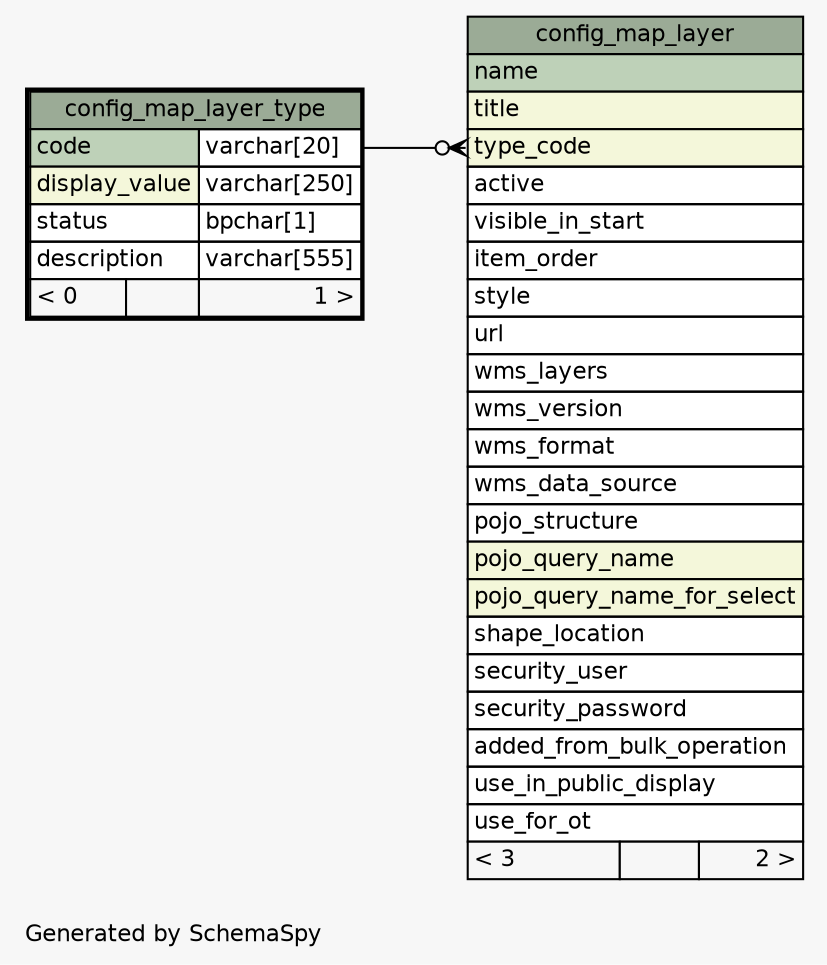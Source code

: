 // dot 2.36.0 on Windows 10 10.0
// SchemaSpy rev 590
digraph "oneDegreeRelationshipsDiagram" {
  graph [
    rankdir="RL"
    bgcolor="#f7f7f7"
    label="\nGenerated by SchemaSpy"
    labeljust="l"
    nodesep="0.18"
    ranksep="0.46"
    fontname="Helvetica"
    fontsize="11"
  ];
  node [
    fontname="Helvetica"
    fontsize="11"
    shape="plaintext"
  ];
  edge [
    arrowsize="0.8"
  ];
  "config_map_layer":"type_code":w -> "config_map_layer_type":"code.type":e [arrowhead=none dir=back arrowtail=crowodot];
  "config_map_layer" [
    label=<
    <TABLE BORDER="0" CELLBORDER="1" CELLSPACING="0" BGCOLOR="#ffffff">
      <TR><TD COLSPAN="3" BGCOLOR="#9bab96" ALIGN="CENTER">config_map_layer</TD></TR>
      <TR><TD PORT="name" COLSPAN="3" BGCOLOR="#bed1b8" ALIGN="LEFT">name</TD></TR>
      <TR><TD PORT="title" COLSPAN="3" BGCOLOR="#f4f7da" ALIGN="LEFT">title</TD></TR>
      <TR><TD PORT="type_code" COLSPAN="3" BGCOLOR="#f4f7da" ALIGN="LEFT">type_code</TD></TR>
      <TR><TD PORT="active" COLSPAN="3" ALIGN="LEFT">active</TD></TR>
      <TR><TD PORT="visible_in_start" COLSPAN="3" ALIGN="LEFT">visible_in_start</TD></TR>
      <TR><TD PORT="item_order" COLSPAN="3" ALIGN="LEFT">item_order</TD></TR>
      <TR><TD PORT="style" COLSPAN="3" ALIGN="LEFT">style</TD></TR>
      <TR><TD PORT="url" COLSPAN="3" ALIGN="LEFT">url</TD></TR>
      <TR><TD PORT="wms_layers" COLSPAN="3" ALIGN="LEFT">wms_layers</TD></TR>
      <TR><TD PORT="wms_version" COLSPAN="3" ALIGN="LEFT">wms_version</TD></TR>
      <TR><TD PORT="wms_format" COLSPAN="3" ALIGN="LEFT">wms_format</TD></TR>
      <TR><TD PORT="wms_data_source" COLSPAN="3" ALIGN="LEFT">wms_data_source</TD></TR>
      <TR><TD PORT="pojo_structure" COLSPAN="3" ALIGN="LEFT">pojo_structure</TD></TR>
      <TR><TD PORT="pojo_query_name" COLSPAN="3" BGCOLOR="#f4f7da" ALIGN="LEFT">pojo_query_name</TD></TR>
      <TR><TD PORT="pojo_query_name_for_select" COLSPAN="3" BGCOLOR="#f4f7da" ALIGN="LEFT">pojo_query_name_for_select</TD></TR>
      <TR><TD PORT="shape_location" COLSPAN="3" ALIGN="LEFT">shape_location</TD></TR>
      <TR><TD PORT="security_user" COLSPAN="3" ALIGN="LEFT">security_user</TD></TR>
      <TR><TD PORT="security_password" COLSPAN="3" ALIGN="LEFT">security_password</TD></TR>
      <TR><TD PORT="added_from_bulk_operation" COLSPAN="3" ALIGN="LEFT">added_from_bulk_operation</TD></TR>
      <TR><TD PORT="use_in_public_display" COLSPAN="3" ALIGN="LEFT">use_in_public_display</TD></TR>
      <TR><TD PORT="use_for_ot" COLSPAN="3" ALIGN="LEFT">use_for_ot</TD></TR>
      <TR><TD ALIGN="LEFT" BGCOLOR="#f7f7f7">&lt; 3</TD><TD ALIGN="RIGHT" BGCOLOR="#f7f7f7">  </TD><TD ALIGN="RIGHT" BGCOLOR="#f7f7f7">2 &gt;</TD></TR>
    </TABLE>>
    URL="config_map_layer.html"
    tooltip="config_map_layer"
  ];
  "config_map_layer_type" [
    label=<
    <TABLE BORDER="2" CELLBORDER="1" CELLSPACING="0" BGCOLOR="#ffffff">
      <TR><TD COLSPAN="3" BGCOLOR="#9bab96" ALIGN="CENTER">config_map_layer_type</TD></TR>
      <TR><TD PORT="code" COLSPAN="2" BGCOLOR="#bed1b8" ALIGN="LEFT">code</TD><TD PORT="code.type" ALIGN="LEFT">varchar[20]</TD></TR>
      <TR><TD PORT="display_value" COLSPAN="2" BGCOLOR="#f4f7da" ALIGN="LEFT">display_value</TD><TD PORT="display_value.type" ALIGN="LEFT">varchar[250]</TD></TR>
      <TR><TD PORT="status" COLSPAN="2" ALIGN="LEFT">status</TD><TD PORT="status.type" ALIGN="LEFT">bpchar[1]</TD></TR>
      <TR><TD PORT="description" COLSPAN="2" ALIGN="LEFT">description</TD><TD PORT="description.type" ALIGN="LEFT">varchar[555]</TD></TR>
      <TR><TD ALIGN="LEFT" BGCOLOR="#f7f7f7">&lt; 0</TD><TD ALIGN="RIGHT" BGCOLOR="#f7f7f7">  </TD><TD ALIGN="RIGHT" BGCOLOR="#f7f7f7">1 &gt;</TD></TR>
    </TABLE>>
    URL="config_map_layer_type.html"
    tooltip="config_map_layer_type"
  ];
}
